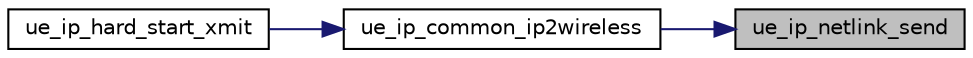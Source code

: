 digraph "ue_ip_netlink_send"
{
 // LATEX_PDF_SIZE
  edge [fontname="Helvetica",fontsize="10",labelfontname="Helvetica",labelfontsize="10"];
  node [fontname="Helvetica",fontsize="10",shape=record];
  rankdir="RL";
  Node1 [label="ue_ip_netlink_send",height=0.2,width=0.4,color="black", fillcolor="grey75", style="filled", fontcolor="black",tooltip=" "];
  Node1 -> Node2 [dir="back",color="midnightblue",fontsize="10",style="solid",fontname="Helvetica"];
  Node2 [label="ue_ip_common_ip2wireless",height=0.2,width=0.4,color="black", fillcolor="white", style="filled",URL="$group__em.html#gabf783417d7f1f6b11aa3aeafcaddc478",tooltip=" "];
  Node2 -> Node3 [dir="back",color="midnightblue",fontsize="10",style="solid",fontname="Helvetica"];
  Node3 [label="ue_ip_hard_start_xmit",height=0.2,width=0.4,color="black", fillcolor="white", style="filled",URL="$UE__IP_2device_8c.html#af6e804a800d5226f96b2c493ce4a0a70",tooltip=" "];
}
